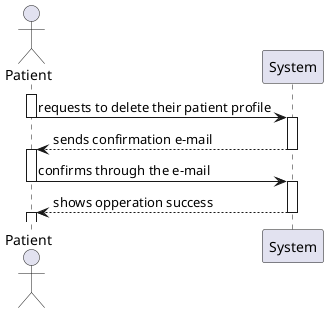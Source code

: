 @startuml

Actor Patient as act
Participant System as sys

activate act
    act -> sys : requests to delete their patient profile
deactivate act

activate sys
    sys --> act : sends confirmation e-mail
deactivate sys

activate act
    act -> sys : confirms through the e-mail
deactivate act

activate sys
    sys --> act : shows opperation success
deactivate sys

activate act

@enduml